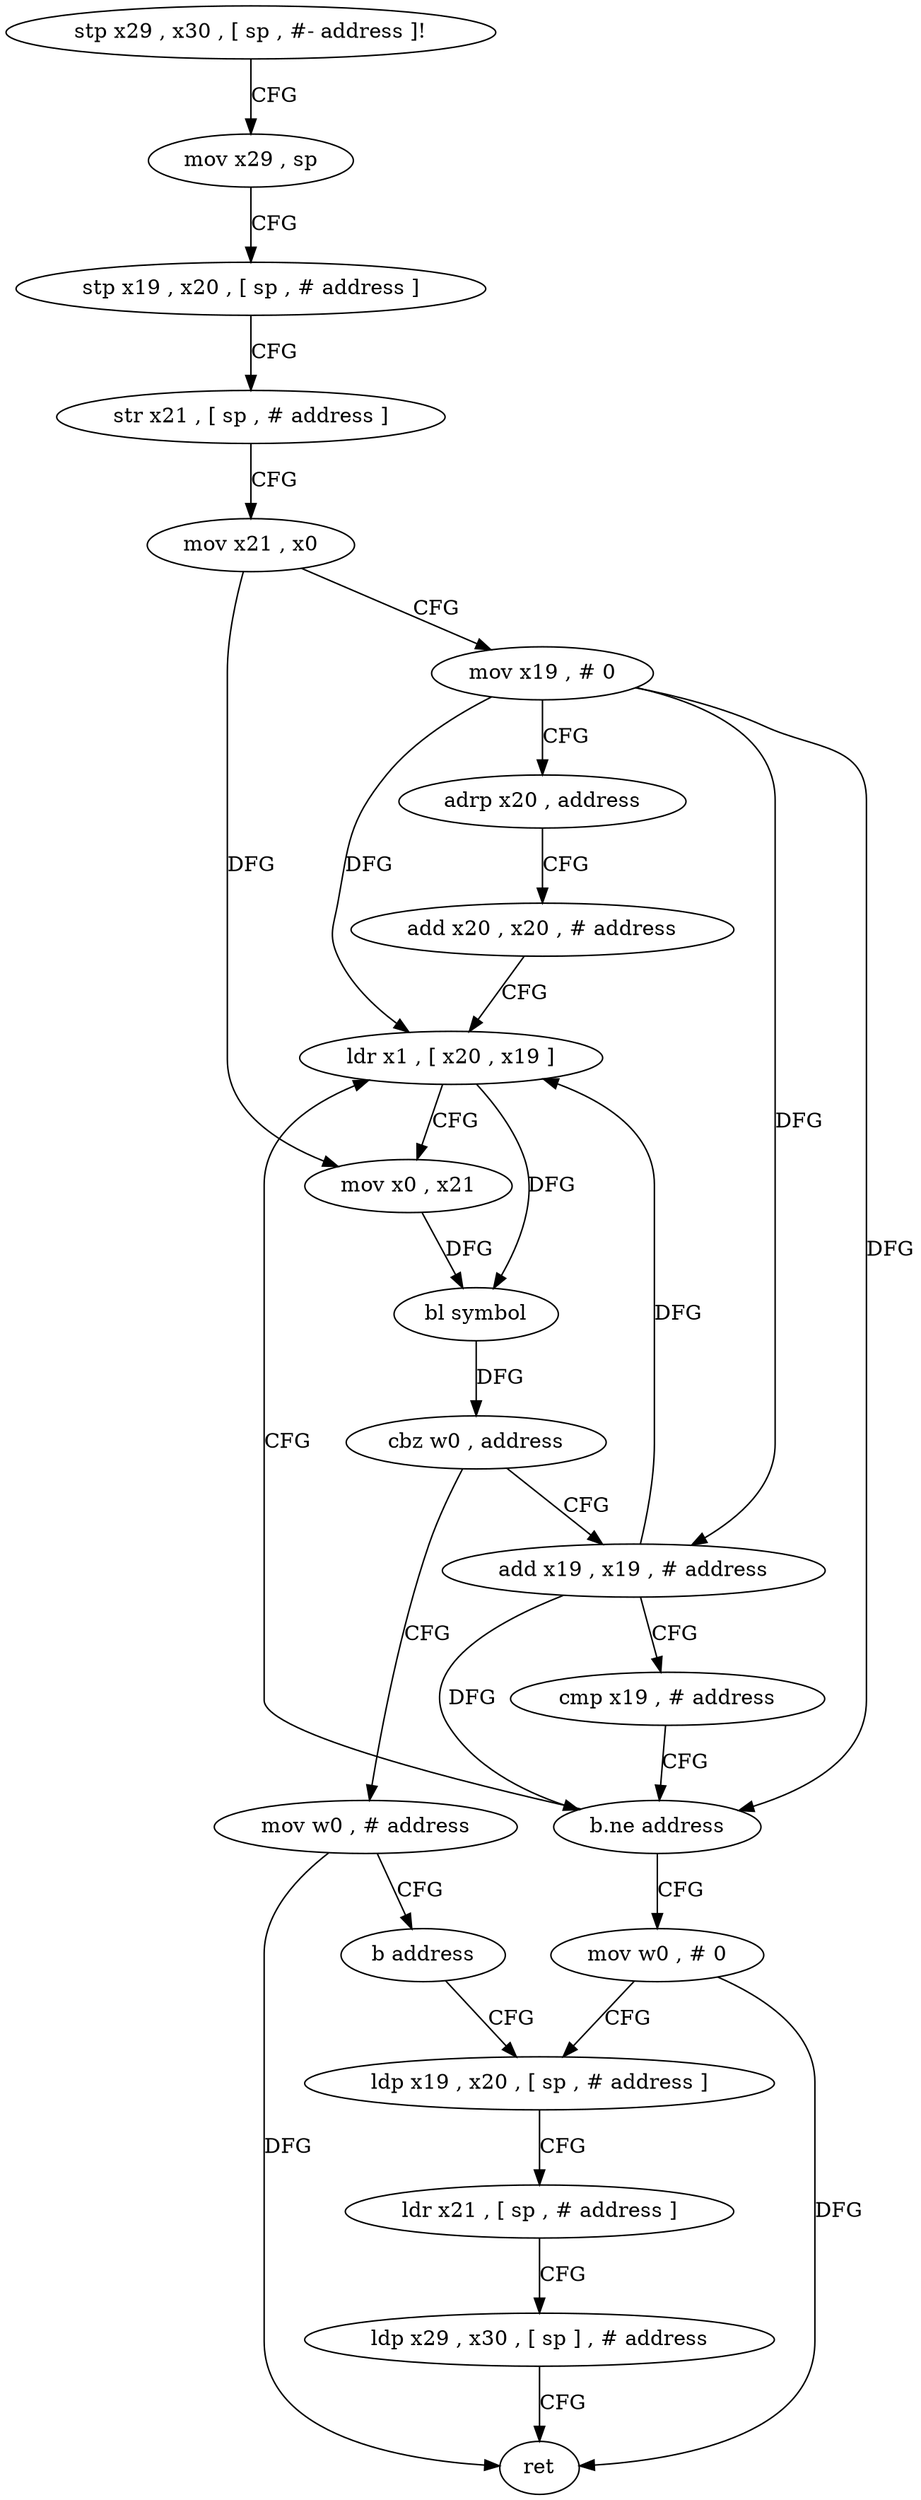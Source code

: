 digraph "func" {
"151792" [label = "stp x29 , x30 , [ sp , #- address ]!" ]
"151796" [label = "mov x29 , sp" ]
"151800" [label = "stp x19 , x20 , [ sp , # address ]" ]
"151804" [label = "str x21 , [ sp , # address ]" ]
"151808" [label = "mov x21 , x0" ]
"151812" [label = "mov x19 , # 0" ]
"151816" [label = "adrp x20 , address" ]
"151820" [label = "add x20 , x20 , # address" ]
"151824" [label = "ldr x1 , [ x20 , x19 ]" ]
"151872" [label = "mov w0 , # address" ]
"151876" [label = "b address" ]
"151856" [label = "ldp x19 , x20 , [ sp , # address ]" ]
"151840" [label = "add x19 , x19 , # address" ]
"151844" [label = "cmp x19 , # address" ]
"151848" [label = "b.ne address" ]
"151852" [label = "mov w0 , # 0" ]
"151860" [label = "ldr x21 , [ sp , # address ]" ]
"151864" [label = "ldp x29 , x30 , [ sp ] , # address" ]
"151868" [label = "ret" ]
"151828" [label = "mov x0 , x21" ]
"151832" [label = "bl symbol" ]
"151836" [label = "cbz w0 , address" ]
"151792" -> "151796" [ label = "CFG" ]
"151796" -> "151800" [ label = "CFG" ]
"151800" -> "151804" [ label = "CFG" ]
"151804" -> "151808" [ label = "CFG" ]
"151808" -> "151812" [ label = "CFG" ]
"151808" -> "151828" [ label = "DFG" ]
"151812" -> "151816" [ label = "CFG" ]
"151812" -> "151824" [ label = "DFG" ]
"151812" -> "151840" [ label = "DFG" ]
"151812" -> "151848" [ label = "DFG" ]
"151816" -> "151820" [ label = "CFG" ]
"151820" -> "151824" [ label = "CFG" ]
"151824" -> "151828" [ label = "CFG" ]
"151824" -> "151832" [ label = "DFG" ]
"151872" -> "151876" [ label = "CFG" ]
"151872" -> "151868" [ label = "DFG" ]
"151876" -> "151856" [ label = "CFG" ]
"151856" -> "151860" [ label = "CFG" ]
"151840" -> "151844" [ label = "CFG" ]
"151840" -> "151824" [ label = "DFG" ]
"151840" -> "151848" [ label = "DFG" ]
"151844" -> "151848" [ label = "CFG" ]
"151848" -> "151824" [ label = "CFG" ]
"151848" -> "151852" [ label = "CFG" ]
"151852" -> "151856" [ label = "CFG" ]
"151852" -> "151868" [ label = "DFG" ]
"151860" -> "151864" [ label = "CFG" ]
"151864" -> "151868" [ label = "CFG" ]
"151828" -> "151832" [ label = "DFG" ]
"151832" -> "151836" [ label = "DFG" ]
"151836" -> "151872" [ label = "CFG" ]
"151836" -> "151840" [ label = "CFG" ]
}

